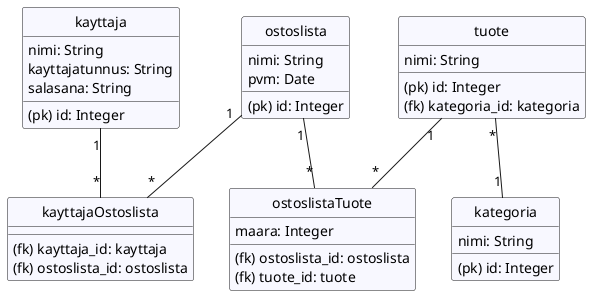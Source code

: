 @startuml
hide circle
skinparam Shadowing false
skinparam class {
    backgroundColor GhostWhite
}


class kayttaja {
    (pk) id: Integer
    nimi: String
    kayttajatunnus: String
    salasana: String
}

class tuote {
    (pk) id: Integer
    (fk) kategoria_id: kategoria
    nimi: String
}

class kategoria {
    (pk) id: Integer
    nimi: String
}

class ostoslista {
    (pk) id: Integer
    nimi: String
    pvm: Date
}

class kayttajaOstoslista {
    (fk) kayttaja_id: kayttaja
    (fk) ostoslista_id: ostoslista
}

class ostoslistaTuote {
    (fk) ostoslista_id: ostoslista
    (fk) tuote_id: tuote
    maara: Integer
}

tuote "*" -- "1" kategoria
kayttaja "1" -- "*" kayttajaOstoslista
ostoslista "1" -- "*" kayttajaOstoslista
ostoslista "1" -- "*" ostoslistaTuote
tuote "1" -- "*" ostoslistaTuote

@endum
